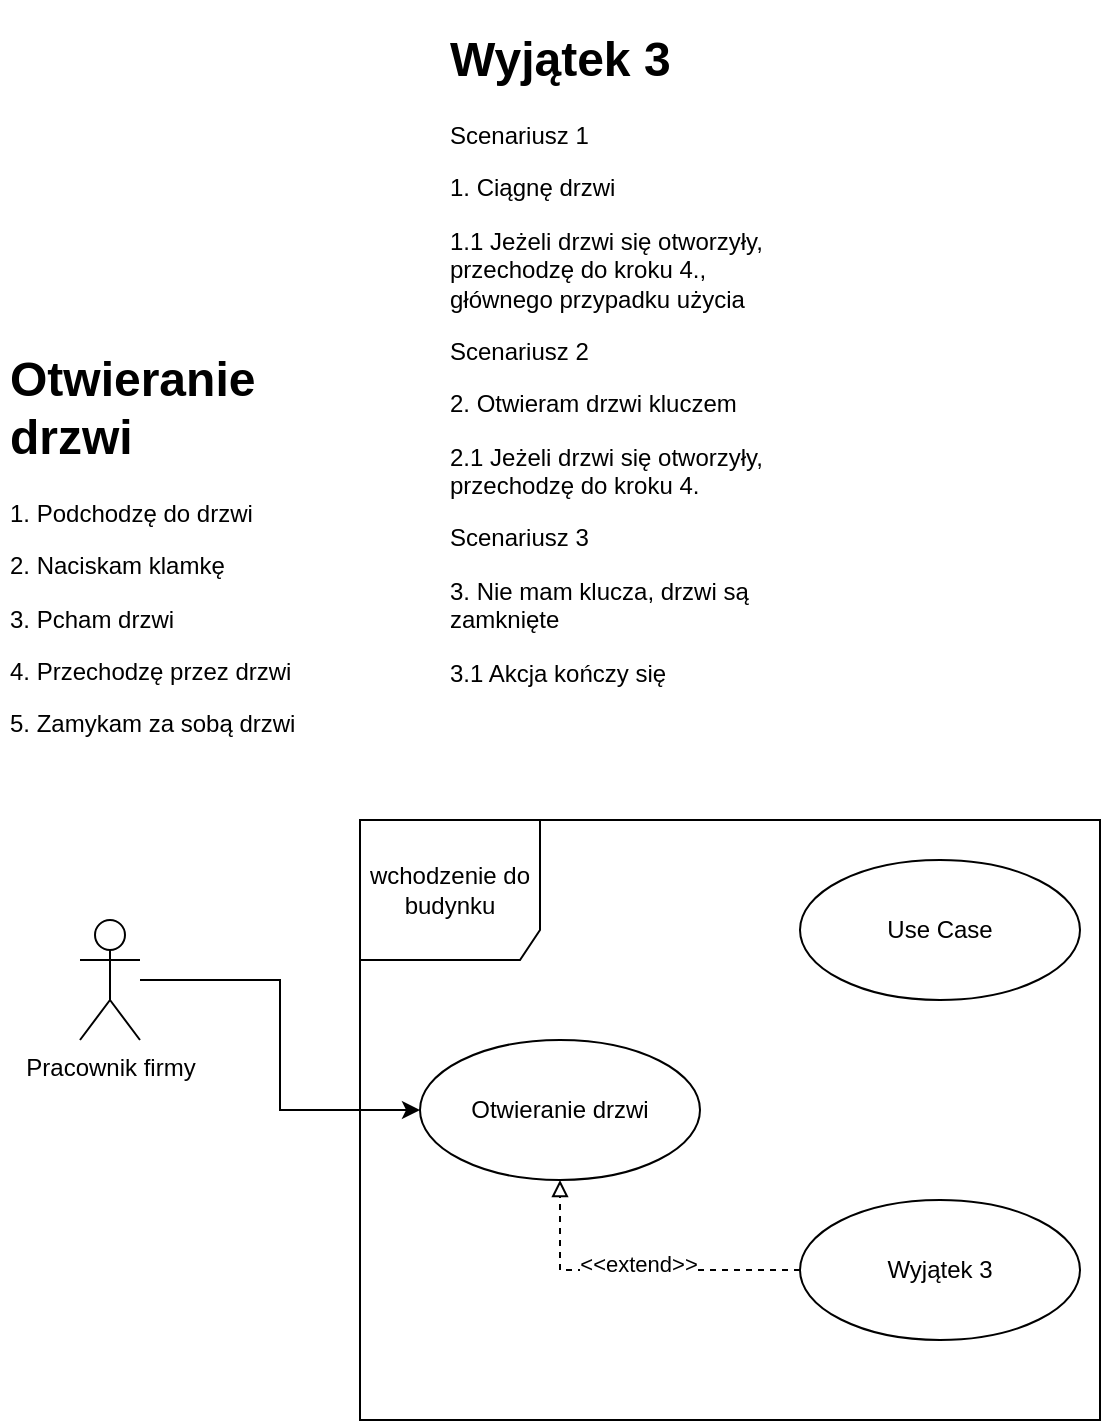 <mxfile version="21.0.6" type="github"><diagram name="Strona-1" id="rMWJ1AcIpruo_l-YTEQA"><mxGraphModel dx="1050" dy="1652" grid="1" gridSize="10" guides="1" tooltips="1" connect="1" arrows="1" fold="1" page="1" pageScale="1" pageWidth="827" pageHeight="1169" math="0" shadow="0"><root><mxCell id="0"/><mxCell id="1" parent="0"/><mxCell id="QhDAwQq--tiQjP2TE8rU-1" value="wchodzenie do budynku" style="shape=umlFrame;whiteSpace=wrap;html=1;pointerEvents=0;width=90;height=70;" vertex="1" parent="1"><mxGeometry x="260" y="150" width="370" height="300" as="geometry"/></mxCell><mxCell id="QhDAwQq--tiQjP2TE8rU-7" style="edgeStyle=orthogonalEdgeStyle;rounded=0;orthogonalLoop=1;jettySize=auto;html=1;" edge="1" parent="1" source="QhDAwQq--tiQjP2TE8rU-2" target="QhDAwQq--tiQjP2TE8rU-3"><mxGeometry relative="1" as="geometry"/></mxCell><mxCell id="QhDAwQq--tiQjP2TE8rU-2" value="Pracownik firmy" style="shape=umlActor;verticalLabelPosition=bottom;verticalAlign=top;html=1;" vertex="1" parent="1"><mxGeometry x="120" y="200" width="30" height="60" as="geometry"/></mxCell><mxCell id="QhDAwQq--tiQjP2TE8rU-3" value="Otwieranie drzwi" style="ellipse;whiteSpace=wrap;html=1;" vertex="1" parent="1"><mxGeometry x="290" y="260" width="140" height="70" as="geometry"/></mxCell><mxCell id="QhDAwQq--tiQjP2TE8rU-4" value="Use Case" style="ellipse;whiteSpace=wrap;html=1;" vertex="1" parent="1"><mxGeometry x="480" y="170" width="140" height="70" as="geometry"/></mxCell><mxCell id="QhDAwQq--tiQjP2TE8rU-8" style="edgeStyle=orthogonalEdgeStyle;rounded=0;orthogonalLoop=1;jettySize=auto;html=1;entryX=0.5;entryY=1;entryDx=0;entryDy=0;dashed=1;endArrow=block;endFill=0;" edge="1" parent="1" source="QhDAwQq--tiQjP2TE8rU-5" target="QhDAwQq--tiQjP2TE8rU-3"><mxGeometry relative="1" as="geometry"/></mxCell><mxCell id="QhDAwQq--tiQjP2TE8rU-9" value="&amp;lt;&amp;lt;extend&amp;gt;&amp;gt;" style="edgeLabel;html=1;align=center;verticalAlign=middle;resizable=0;points=[];" vertex="1" connectable="0" parent="QhDAwQq--tiQjP2TE8rU-8"><mxGeometry x="-0.016" y="-3" relative="1" as="geometry"><mxPoint as="offset"/></mxGeometry></mxCell><mxCell id="QhDAwQq--tiQjP2TE8rU-5" value="Wyjątek 3" style="ellipse;whiteSpace=wrap;html=1;" vertex="1" parent="1"><mxGeometry x="480" y="340" width="140" height="70" as="geometry"/></mxCell><mxCell id="QhDAwQq--tiQjP2TE8rU-6" value="&lt;h1&gt;Otwieranie drzwi&lt;/h1&gt;&lt;p&gt;1. Podchodzę do drzwi&lt;/p&gt;&lt;p&gt;2. Naciskam klamkę&lt;/p&gt;&lt;p&gt;3. Pcham drzwi&lt;/p&gt;&lt;p&gt;4. Przechodzę przez drzwi&lt;/p&gt;&lt;p&gt;5. Zamykam za sobą drzwi&lt;/p&gt;" style="text;html=1;strokeColor=none;fillColor=none;spacing=5;spacingTop=-20;whiteSpace=wrap;overflow=hidden;rounded=0;" vertex="1" parent="1"><mxGeometry x="80" y="-90" width="190" height="210" as="geometry"/></mxCell><mxCell id="QhDAwQq--tiQjP2TE8rU-10" value="&lt;h1&gt;Wyjątek 3&lt;/h1&gt;&lt;p&gt;Scenariusz 1&lt;/p&gt;&lt;p&gt;1. Ciągnę drzwi&lt;/p&gt;&lt;p&gt;1.1 Jeżeli drzwi się otworzyły, przechodzę do kroku 4., głównego przypadku użycia&lt;/p&gt;&lt;p&gt;Scenariusz 2&lt;/p&gt;&lt;p&gt;2. Otwieram drzwi kluczem&lt;/p&gt;&lt;p&gt;2.1 Jeżeli drzwi się otworzyły, przechodzę do kroku 4.&lt;/p&gt;&lt;p&gt;Scenariusz 3&lt;/p&gt;&lt;p&gt;3. Nie mam klucza, drzwi są zamknięte&lt;/p&gt;&lt;p&gt;3.1 Akcja kończy się&lt;/p&gt;" style="text;html=1;strokeColor=none;fillColor=none;spacing=5;spacingTop=-20;whiteSpace=wrap;overflow=hidden;rounded=0;" vertex="1" parent="1"><mxGeometry x="300" y="-250" width="190" height="370" as="geometry"/></mxCell></root></mxGraphModel></diagram></mxfile>